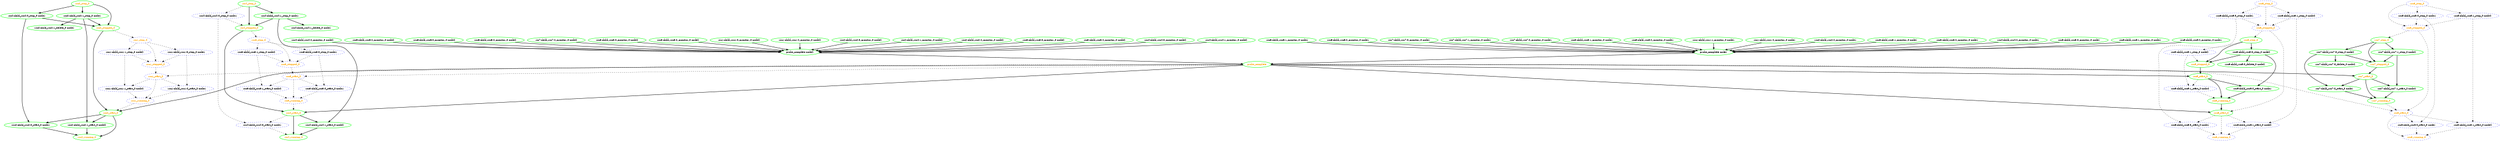 digraph "g" {
	size = "30,30"
"probe_complete" [ style=bold color="green" fontcolor="orange" ]
"probe_complete node1" [ style=bold color="green" fontcolor="black" ]
"rsc1:child_rsc1:1_monitor_0 node1" [ style=bold color="green" fontcolor="black" ]
"rsc1:child_rsc1:2_monitor_0 node1" [ style=bold color="green" fontcolor="black" ]
"rsc2:child_rsc2:2_monitor_0 node1" [ style=bold color="green" fontcolor="black" ]
"rsc3:child_rsc3:1_monitor_0 node1" [ style=bold color="green" fontcolor="black" ]
"rsc3:child_rsc3:2_monitor_0 node1" [ style=bold color="green" fontcolor="black" ]
"rsc4:child_rsc4:2_monitor_0 node1" [ style=bold color="green" fontcolor="black" ]
"rsc5:child_rsc5:0_monitor_0 node1" [ style=bold color="green" fontcolor="black" ]
"rsc5:child_rsc5:1_monitor_0 node1" [ style=bold color="green" fontcolor="black" ]
"rsc5:child_rsc5:2_monitor_0 node1" [ style=bold color="green" fontcolor="black" ]
"rsc6:child_rsc6:1_monitor_0 node1" [ style=bold color="green" fontcolor="black" ]
"rsc6:child_rsc6:2_monitor_0 node1" [ style=bold color="green" fontcolor="black" ]
"rsc7:child_rsc7:0_monitor_0 node1" [ style=bold color="green" fontcolor="black" ]
"rsc7:child_rsc7:1_monitor_0 node1" [ style=bold color="green" fontcolor="black" ]
"rsc7:child_rsc7:2_monitor_0 node1" [ style=bold color="green" fontcolor="black" ]
"rsc8:child_rsc8:1_monitor_0 node1" [ style=bold color="green" fontcolor="black" ]
"rsc8:child_rsc8:2_monitor_0 node1" [ style=bold color="green" fontcolor="black" ]
"probe_complete node2" [ style=bold color="green" fontcolor="black" ]
"rsc1:child_rsc1:0_monitor_0 node2" [ style=bold color="green" fontcolor="black" ]
"rsc1:child_rsc1:2_monitor_0 node2" [ style=bold color="green" fontcolor="black" ]
"rsc2:child_rsc2:0_monitor_0 node2" [ style=bold color="green" fontcolor="black" ]
"rsc2:child_rsc2:1_monitor_0 node2" [ style=bold color="green" fontcolor="black" ]
"rsc2:child_rsc2:2_monitor_0 node2" [ style=bold color="green" fontcolor="black" ]
"rsc3:child_rsc3:0_monitor_0 node2" [ style=bold color="green" fontcolor="black" ]
"rsc3:child_rsc3:2_monitor_0 node2" [ style=bold color="green" fontcolor="black" ]
"rsc4:child_rsc4:0_monitor_0 node2" [ style=bold color="green" fontcolor="black" ]
"rsc4:child_rsc4:1_monitor_0 node2" [ style=bold color="green" fontcolor="black" ]
"rsc4:child_rsc4:2_monitor_0 node2" [ style=bold color="green" fontcolor="black" ]
"rsc5:child_rsc5:2_monitor_0 node2" [ style=bold color="green" fontcolor="black" ]
"rsc6:child_rsc6:0_monitor_0 node2" [ style=bold color="green" fontcolor="black" ]
"rsc6:child_rsc6:2_monitor_0 node2" [ style=bold color="green" fontcolor="black" ]
"rsc7:child_rsc7:2_monitor_0 node2" [ style=bold color="green" fontcolor="black" ]
"rsc8:child_rsc8:0_monitor_0 node2" [ style=bold color="green" fontcolor="black" ]
"rsc8:child_rsc8:2_monitor_0 node2" [ style=bold color="green" fontcolor="black" ]
"rsc1:child_rsc1:0_stop_0 node1" [ style="dashed" color="blue" fontcolor="black" ]
"rsc1:child_rsc1:0_start_0 node1" [ style="dashed" color="blue" fontcolor="black" ]
"rsc1:child_rsc1:1_stop_0 node2" [ style="dashed" color="blue" fontcolor="black" ]
"rsc1:child_rsc1:1_start_0 node2" [ style="dashed" color="blue" fontcolor="black" ]
"rsc1_start_0" [ style="dashed" color="blue" fontcolor="orange" ]
"rsc1_running_0" [ style="dashed" color="blue" fontcolor="orange" ]
"rsc1_stop_0" [ style="dashed" color="blue" fontcolor="orange" ]
"rsc1_stopped_0" [ style="dashed" color="blue" fontcolor="orange" ]
"rsc2:child_rsc2:0_stop_0 node1" [ style=bold color="green" fontcolor="black" ]
"rsc2:child_rsc2:0_start_0 node1" [ style=bold color="green" fontcolor="black" ]
"rsc2:child_rsc2:1_stop_0 node1" [ style=bold color="green" fontcolor="black" ]
"rsc2:child_rsc2:1_start_0 node2" [ style=bold color="green" fontcolor="black" ]
"rsc2:child_rsc2:1_delete_0 node1" [ style=bold color="green" fontcolor="black" ]
"rsc2_start_0" [ style=bold color="green" fontcolor="orange" ]
"rsc2_running_0" [ style=bold color="green" fontcolor="orange" ]
"rsc2_stop_0" [ style=bold color="green" fontcolor="orange" ]
"rsc2_stopped_0" [ style=bold color="green" fontcolor="orange" ]
"rsc3:child_rsc3:0_stop_0 node1" [ style="dashed" color="blue" fontcolor="black" ]
"rsc3:child_rsc3:0_start_0 node1" [ style="dashed" color="blue" fontcolor="black" ]
"rsc3:child_rsc3:1_stop_0 node2" [ style="dashed" color="blue" fontcolor="black" ]
"rsc3:child_rsc3:1_start_0 node2" [ style="dashed" color="blue" fontcolor="black" ]
"rsc3_start_0" [ style="dashed" color="blue" fontcolor="orange" ]
"rsc3_running_0" [ style="dashed" color="blue" fontcolor="orange" ]
"rsc3_stop_0" [ style="dashed" color="blue" fontcolor="orange" ]
"rsc3_stopped_0" [ style="dashed" color="blue" fontcolor="orange" ]
"rsc4:child_rsc4:0_stop_0 node1" [ style="dashed" color="blue" fontcolor="black" ]
"rsc4:child_rsc4:0_start_0 node1" [ style="dashed" color="blue" fontcolor="black" ]
"rsc4:child_rsc4:1_stop_0 node1" [ style=bold color="green" fontcolor="black" ]
"rsc4:child_rsc4:1_start_0 node2" [ style=bold color="green" fontcolor="black" ]
"rsc4:child_rsc4:1_delete_0 node1" [ style=bold color="green" fontcolor="black" ]
"rsc4_start_0" [ style=bold color="green" fontcolor="orange" ]
"rsc4_running_0" [ style=bold color="green" fontcolor="orange" ]
"rsc4_stop_0" [ style=bold color="green" fontcolor="orange" ]
"rsc4_stopped_0" [ style=bold color="green" fontcolor="orange" ]
"rsc5:child_rsc5:0_stop_0 node2" [ style=bold color="green" fontcolor="black" ]
"rsc5:child_rsc5:0_start_0 node1" [ style=bold color="green" fontcolor="black" ]
"rsc5:child_rsc5:0_delete_0 node2" [ style=bold color="green" fontcolor="black" ]
"rsc5:child_rsc5:1_stop_0 node2" [ style="dashed" color="blue" fontcolor="black" ]
"rsc5:child_rsc5:1_start_0 node2" [ style="dashed" color="blue" fontcolor="black" ]
"rsc5_start_0" [ style=bold color="green" fontcolor="orange" ]
"rsc5_running_0" [ style=bold color="green" fontcolor="orange" ]
"rsc5_stop_0" [ style=bold color="green" fontcolor="orange" ]
"rsc5_stopped_0" [ style=bold color="green" fontcolor="orange" ]
"rsc6:child_rsc6:0_stop_0 node1" [ style="dashed" color="blue" fontcolor="black" ]
"rsc6:child_rsc6:0_start_0 node1" [ style="dashed" color="blue" fontcolor="black" ]
"rsc6:child_rsc6:1_stop_0 node2" [ style="dashed" color="blue" fontcolor="black" ]
"rsc6:child_rsc6:1_start_0 node2" [ style="dashed" color="blue" fontcolor="black" ]
"rsc6_start_0" [ style=bold color="green" fontcolor="orange" ]
"rsc6_running_0" [ style="dashed" color="blue" fontcolor="orange" ]
"rsc6_stop_0" [ style="dashed" color="blue" fontcolor="orange" ]
"rsc6_stopped_0" [ style="dashed" color="blue" fontcolor="orange" ]
"rsc7:child_rsc7:0_stop_0 node2" [ style=bold color="green" fontcolor="black" ]
"rsc7:child_rsc7:0_start_0 node1" [ style=bold color="green" fontcolor="black" ]
"rsc7:child_rsc7:0_delete_0 node2" [ style=bold color="green" fontcolor="black" ]
"rsc7:child_rsc7:1_stop_0 node2" [ style=bold color="green" fontcolor="black" ]
"rsc7:child_rsc7:1_start_0 node2" [ style=bold color="green" fontcolor="black" ]
"rsc7_start_0" [ style=bold color="green" fontcolor="orange" ]
"rsc7_running_0" [ style=bold color="green" fontcolor="orange" ]
"rsc7_stop_0" [ style=bold color="green" fontcolor="orange" ]
"rsc7_stopped_0" [ style=bold color="green" fontcolor="orange" ]
"rsc8:child_rsc8:0_stop_0 node1" [ style="dashed" color="blue" fontcolor="black" ]
"rsc8:child_rsc8:0_start_0 node1" [ style="dashed" color="blue" fontcolor="black" ]
"rsc8:child_rsc8:1_stop_0 node2" [ style="dashed" color="blue" fontcolor="black" ]
"rsc8:child_rsc8:1_start_0 node2" [ style="dashed" color="blue" fontcolor="black" ]
"rsc8_start_0" [ style="dashed" color="blue" fontcolor="orange" ]
"rsc8_running_0" [ style="dashed" color="blue" fontcolor="orange" ]
"rsc8_stop_0" [ style="dashed" color="blue" fontcolor="orange" ]
"rsc8_stopped_0" [ style="dashed" color="blue" fontcolor="orange" ]
"probe_complete node1" -> "probe_complete" [ style = bold]
"probe_complete node2" -> "probe_complete" [ style = bold]
"rsc1:child_rsc1:1_monitor_0 node1" -> "probe_complete node1" [ style = bold]
"rsc1:child_rsc1:2_monitor_0 node1" -> "probe_complete node1" [ style = bold]
"rsc2:child_rsc2:2_monitor_0 node1" -> "probe_complete node1" [ style = bold]
"rsc3:child_rsc3:1_monitor_0 node1" -> "probe_complete node1" [ style = bold]
"rsc3:child_rsc3:2_monitor_0 node1" -> "probe_complete node1" [ style = bold]
"rsc4:child_rsc4:2_monitor_0 node1" -> "probe_complete node1" [ style = bold]
"rsc5:child_rsc5:0_monitor_0 node1" -> "probe_complete node1" [ style = bold]
"rsc5:child_rsc5:1_monitor_0 node1" -> "probe_complete node1" [ style = bold]
"rsc5:child_rsc5:2_monitor_0 node1" -> "probe_complete node1" [ style = bold]
"rsc6:child_rsc6:1_monitor_0 node1" -> "probe_complete node1" [ style = bold]
"rsc6:child_rsc6:2_monitor_0 node1" -> "probe_complete node1" [ style = bold]
"rsc7:child_rsc7:0_monitor_0 node1" -> "probe_complete node1" [ style = bold]
"rsc7:child_rsc7:1_monitor_0 node1" -> "probe_complete node1" [ style = bold]
"rsc7:child_rsc7:2_monitor_0 node1" -> "probe_complete node1" [ style = bold]
"rsc8:child_rsc8:1_monitor_0 node1" -> "probe_complete node1" [ style = bold]
"rsc8:child_rsc8:2_monitor_0 node1" -> "probe_complete node1" [ style = bold]
"rsc1:child_rsc1:0_monitor_0 node2" -> "probe_complete node2" [ style = bold]
"rsc1:child_rsc1:2_monitor_0 node2" -> "probe_complete node2" [ style = bold]
"rsc2:child_rsc2:0_monitor_0 node2" -> "probe_complete node2" [ style = bold]
"rsc2:child_rsc2:1_monitor_0 node2" -> "probe_complete node2" [ style = bold]
"rsc2:child_rsc2:2_monitor_0 node2" -> "probe_complete node2" [ style = bold]
"rsc3:child_rsc3:0_monitor_0 node2" -> "probe_complete node2" [ style = bold]
"rsc3:child_rsc3:2_monitor_0 node2" -> "probe_complete node2" [ style = bold]
"rsc4:child_rsc4:0_monitor_0 node2" -> "probe_complete node2" [ style = bold]
"rsc4:child_rsc4:1_monitor_0 node2" -> "probe_complete node2" [ style = bold]
"rsc4:child_rsc4:2_monitor_0 node2" -> "probe_complete node2" [ style = bold]
"rsc5:child_rsc5:2_monitor_0 node2" -> "probe_complete node2" [ style = bold]
"rsc6:child_rsc6:0_monitor_0 node2" -> "probe_complete node2" [ style = bold]
"rsc6:child_rsc6:2_monitor_0 node2" -> "probe_complete node2" [ style = bold]
"rsc7:child_rsc7:2_monitor_0 node2" -> "probe_complete node2" [ style = bold]
"rsc8:child_rsc8:0_monitor_0 node2" -> "probe_complete node2" [ style = bold]
"rsc8:child_rsc8:2_monitor_0 node2" -> "probe_complete node2" [ style = bold]
"rsc1_stop_0" -> "rsc1:child_rsc1:0_stop_0 node1" [ style = dashed]
"rsc1:child_rsc1:0_stop_0 node1" -> "rsc1:child_rsc1:0_start_0 node1" [ style = dashed]
"rsc1_start_0" -> "rsc1:child_rsc1:0_start_0 node1" [ style = dashed]
"rsc1_stop_0" -> "rsc1:child_rsc1:1_stop_0 node2" [ style = dashed]
"rsc1:child_rsc1:1_stop_0 node2" -> "rsc1:child_rsc1:1_start_0 node2" [ style = dashed]
"rsc1_start_0" -> "rsc1:child_rsc1:1_start_0 node2" [ style = dashed]
"probe_complete" -> "rsc1_start_0" [ style = dashed]
"rsc1_stopped_0" -> "rsc1_start_0" [ style = dashed]
"rsc1_start_0" -> "rsc1_running_0" [ style = dashed]
"rsc1:child_rsc1:0_start_0 node1" -> "rsc1_running_0" [ style = dashed]
"rsc1:child_rsc1:1_start_0 node2" -> "rsc1_running_0" [ style = dashed]
"rsc2_stopped_0" -> "rsc1_stop_0" [ style = dashed]
"rsc1_stop_0" -> "rsc1_stopped_0" [ style = dashed]
"rsc1:child_rsc1:0_stop_0 node1" -> "rsc1_stopped_0" [ style = dashed]
"rsc1:child_rsc1:1_stop_0 node2" -> "rsc1_stopped_0" [ style = dashed]
"rsc2_stop_0" -> "rsc2:child_rsc2:0_stop_0 node1" [ style = bold]
"rsc2:child_rsc2:0_stop_0 node1" -> "rsc2:child_rsc2:0_start_0 node1" [ style = bold]
"rsc2_start_0" -> "rsc2:child_rsc2:0_start_0 node1" [ style = bold]
"rsc2_stop_0" -> "rsc2:child_rsc2:1_stop_0 node1" [ style = bold]
"rsc2:child_rsc2:1_stop_0 node1" -> "rsc2:child_rsc2:1_start_0 node2" [ style = bold]
"rsc2_start_0" -> "rsc2:child_rsc2:1_start_0 node2" [ style = bold]
"rsc2:child_rsc2:1_stop_0 node1" -> "rsc2:child_rsc2:1_delete_0 node1" [ style = bold]
"probe_complete" -> "rsc2_start_0" [ style = bold]
"rsc1_running_0" -> "rsc2_start_0" [ style = dashed]
"rsc2_stopped_0" -> "rsc2_start_0" [ style = bold]
"rsc2:child_rsc2:0_start_0 node1" -> "rsc2_running_0" [ style = bold]
"rsc2:child_rsc2:1_start_0 node2" -> "rsc2_running_0" [ style = bold]
"rsc2_start_0" -> "rsc2_running_0" [ style = bold]
"rsc2:child_rsc2:0_stop_0 node1" -> "rsc2_stopped_0" [ style = bold]
"rsc2:child_rsc2:1_stop_0 node1" -> "rsc2_stopped_0" [ style = bold]
"rsc2_stop_0" -> "rsc2_stopped_0" [ style = bold]
"rsc3_stop_0" -> "rsc3:child_rsc3:0_stop_0 node1" [ style = dashed]
"rsc3:child_rsc3:0_stop_0 node1" -> "rsc3:child_rsc3:0_start_0 node1" [ style = dashed]
"rsc3_start_0" -> "rsc3:child_rsc3:0_start_0 node1" [ style = dashed]
"rsc3_stop_0" -> "rsc3:child_rsc3:1_stop_0 node2" [ style = dashed]
"rsc3:child_rsc3:1_stop_0 node2" -> "rsc3:child_rsc3:1_start_0 node2" [ style = dashed]
"rsc3_start_0" -> "rsc3:child_rsc3:1_start_0 node2" [ style = dashed]
"probe_complete" -> "rsc3_start_0" [ style = dashed]
"rsc3_stopped_0" -> "rsc3_start_0" [ style = dashed]
"rsc3_start_0" -> "rsc3_running_0" [ style = dashed]
"rsc3:child_rsc3:0_start_0 node1" -> "rsc3_running_0" [ style = dashed]
"rsc3:child_rsc3:1_start_0 node2" -> "rsc3_running_0" [ style = dashed]
"rsc4_stopped_0" -> "rsc3_stop_0" [ style = dashed]
"rsc3_stop_0" -> "rsc3_stopped_0" [ style = dashed]
"rsc3:child_rsc3:0_stop_0 node1" -> "rsc3_stopped_0" [ style = dashed]
"rsc3:child_rsc3:1_stop_0 node2" -> "rsc3_stopped_0" [ style = dashed]
"rsc4_stop_0" -> "rsc4:child_rsc4:0_stop_0 node1" [ style = dashed]
"rsc4:child_rsc4:0_stop_0 node1" -> "rsc4:child_rsc4:0_start_0 node1" [ style = dashed]
"rsc4_start_0" -> "rsc4:child_rsc4:0_start_0 node1" [ style = dashed]
"rsc4_stop_0" -> "rsc4:child_rsc4:1_stop_0 node1" [ style = bold]
"rsc4:child_rsc4:1_stop_0 node1" -> "rsc4:child_rsc4:1_start_0 node2" [ style = bold]
"rsc4_start_0" -> "rsc4:child_rsc4:1_start_0 node2" [ style = bold]
"rsc4:child_rsc4:1_stop_0 node1" -> "rsc4:child_rsc4:1_delete_0 node1" [ style = bold]
"probe_complete" -> "rsc4_start_0" [ style = bold]
"rsc3_running_0" -> "rsc4_start_0" [ style = dashed]
"rsc4_stopped_0" -> "rsc4_start_0" [ style = bold]
"rsc4:child_rsc4:0_start_0 node1" -> "rsc4_running_0" [ style = dashed]
"rsc4:child_rsc4:1_start_0 node2" -> "rsc4_running_0" [ style = bold]
"rsc4_start_0" -> "rsc4_running_0" [ style = bold]
"rsc4:child_rsc4:0_stop_0 node1" -> "rsc4_stopped_0" [ style = dashed]
"rsc4:child_rsc4:1_stop_0 node1" -> "rsc4_stopped_0" [ style = bold]
"rsc4_stop_0" -> "rsc4_stopped_0" [ style = bold]
"rsc5_stop_0" -> "rsc5:child_rsc5:0_stop_0 node2" [ style = bold]
"rsc5:child_rsc5:0_stop_0 node2" -> "rsc5:child_rsc5:0_start_0 node1" [ style = bold]
"rsc5_start_0" -> "rsc5:child_rsc5:0_start_0 node1" [ style = bold]
"rsc5:child_rsc5:0_stop_0 node2" -> "rsc5:child_rsc5:0_delete_0 node2" [ style = bold]
"rsc5_stop_0" -> "rsc5:child_rsc5:1_stop_0 node2" [ style = dashed]
"rsc5:child_rsc5:1_stop_0 node2" -> "rsc5:child_rsc5:1_start_0 node2" [ style = dashed]
"rsc5_start_0" -> "rsc5:child_rsc5:1_start_0 node2" [ style = dashed]
"probe_complete" -> "rsc5_start_0" [ style = bold]
"rsc5_stopped_0" -> "rsc5_start_0" [ style = bold]
"rsc5:child_rsc5:0_start_0 node1" -> "rsc5_running_0" [ style = bold]
"rsc5:child_rsc5:1_start_0 node2" -> "rsc5_running_0" [ style = dashed]
"rsc5_start_0" -> "rsc5_running_0" [ style = bold]
"rsc6_stopped_0" -> "rsc5_stop_0" [ style = dashed]
"rsc5:child_rsc5:0_stop_0 node2" -> "rsc5_stopped_0" [ style = bold]
"rsc5:child_rsc5:1_stop_0 node2" -> "rsc5_stopped_0" [ style = dashed]
"rsc5_stop_0" -> "rsc5_stopped_0" [ style = bold]
"rsc6_stop_0" -> "rsc6:child_rsc6:0_stop_0 node1" [ style = dashed]
"rsc6:child_rsc6:0_stop_0 node1" -> "rsc6:child_rsc6:0_start_0 node1" [ style = dashed]
"rsc6_start_0" -> "rsc6:child_rsc6:0_start_0 node1" [ style = dashed]
"rsc6_stop_0" -> "rsc6:child_rsc6:1_stop_0 node2" [ style = dashed]
"rsc6:child_rsc6:1_stop_0 node2" -> "rsc6:child_rsc6:1_start_0 node2" [ style = dashed]
"rsc6_start_0" -> "rsc6:child_rsc6:1_start_0 node2" [ style = dashed]
"probe_complete" -> "rsc6_start_0" [ style = bold]
"rsc5_running_0" -> "rsc6_start_0" [ style = bold]
"rsc6_stopped_0" -> "rsc6_start_0" [ style = dashed]
"rsc6_start_0" -> "rsc6_running_0" [ style = dashed]
"rsc6:child_rsc6:0_start_0 node1" -> "rsc6_running_0" [ style = dashed]
"rsc6:child_rsc6:1_start_0 node2" -> "rsc6_running_0" [ style = dashed]
"rsc6_stop_0" -> "rsc6_stopped_0" [ style = dashed]
"rsc6:child_rsc6:0_stop_0 node1" -> "rsc6_stopped_0" [ style = dashed]
"rsc6:child_rsc6:1_stop_0 node2" -> "rsc6_stopped_0" [ style = dashed]
"rsc7_stop_0" -> "rsc7:child_rsc7:0_stop_0 node2" [ style = bold]
"rsc7:child_rsc7:0_stop_0 node2" -> "rsc7:child_rsc7:0_start_0 node1" [ style = bold]
"rsc7_start_0" -> "rsc7:child_rsc7:0_start_0 node1" [ style = bold]
"rsc7:child_rsc7:0_stop_0 node2" -> "rsc7:child_rsc7:0_delete_0 node2" [ style = bold]
"rsc7_stop_0" -> "rsc7:child_rsc7:1_stop_0 node2" [ style = bold]
"rsc7:child_rsc7:1_stop_0 node2" -> "rsc7:child_rsc7:1_start_0 node2" [ style = bold]
"rsc7_start_0" -> "rsc7:child_rsc7:1_start_0 node2" [ style = bold]
"probe_complete" -> "rsc7_start_0" [ style = bold]
"rsc7_stopped_0" -> "rsc7_start_0" [ style = bold]
"rsc7:child_rsc7:0_start_0 node1" -> "rsc7_running_0" [ style = bold]
"rsc7:child_rsc7:1_start_0 node2" -> "rsc7_running_0" [ style = bold]
"rsc7_start_0" -> "rsc7_running_0" [ style = bold]
"rsc8_stopped_0" -> "rsc7_stop_0" [ style = dashed]
"rsc7:child_rsc7:0_stop_0 node2" -> "rsc7_stopped_0" [ style = bold]
"rsc7:child_rsc7:1_stop_0 node2" -> "rsc7_stopped_0" [ style = bold]
"rsc7_stop_0" -> "rsc7_stopped_0" [ style = bold]
"rsc8_stop_0" -> "rsc8:child_rsc8:0_stop_0 node1" [ style = dashed]
"rsc8:child_rsc8:0_stop_0 node1" -> "rsc8:child_rsc8:0_start_0 node1" [ style = dashed]
"rsc8_start_0" -> "rsc8:child_rsc8:0_start_0 node1" [ style = dashed]
"rsc8_stop_0" -> "rsc8:child_rsc8:1_stop_0 node2" [ style = dashed]
"rsc8:child_rsc8:1_stop_0 node2" -> "rsc8:child_rsc8:1_start_0 node2" [ style = dashed]
"rsc8_start_0" -> "rsc8:child_rsc8:1_start_0 node2" [ style = dashed]
"rsc7_running_0" -> "rsc8_start_0" [ style = dashed]
"probe_complete" -> "rsc8_start_0" [ style = dashed]
"rsc8_stopped_0" -> "rsc8_start_0" [ style = dashed]
"rsc8_start_0" -> "rsc8_running_0" [ style = dashed]
"rsc8:child_rsc8:0_start_0 node1" -> "rsc8_running_0" [ style = dashed]
"rsc8:child_rsc8:1_start_0 node2" -> "rsc8_running_0" [ style = dashed]
"rsc8_stop_0" -> "rsc8_stopped_0" [ style = dashed]
"rsc8:child_rsc8:0_stop_0 node1" -> "rsc8_stopped_0" [ style = dashed]
"rsc8:child_rsc8:1_stop_0 node2" -> "rsc8_stopped_0" [ style = dashed]
}
